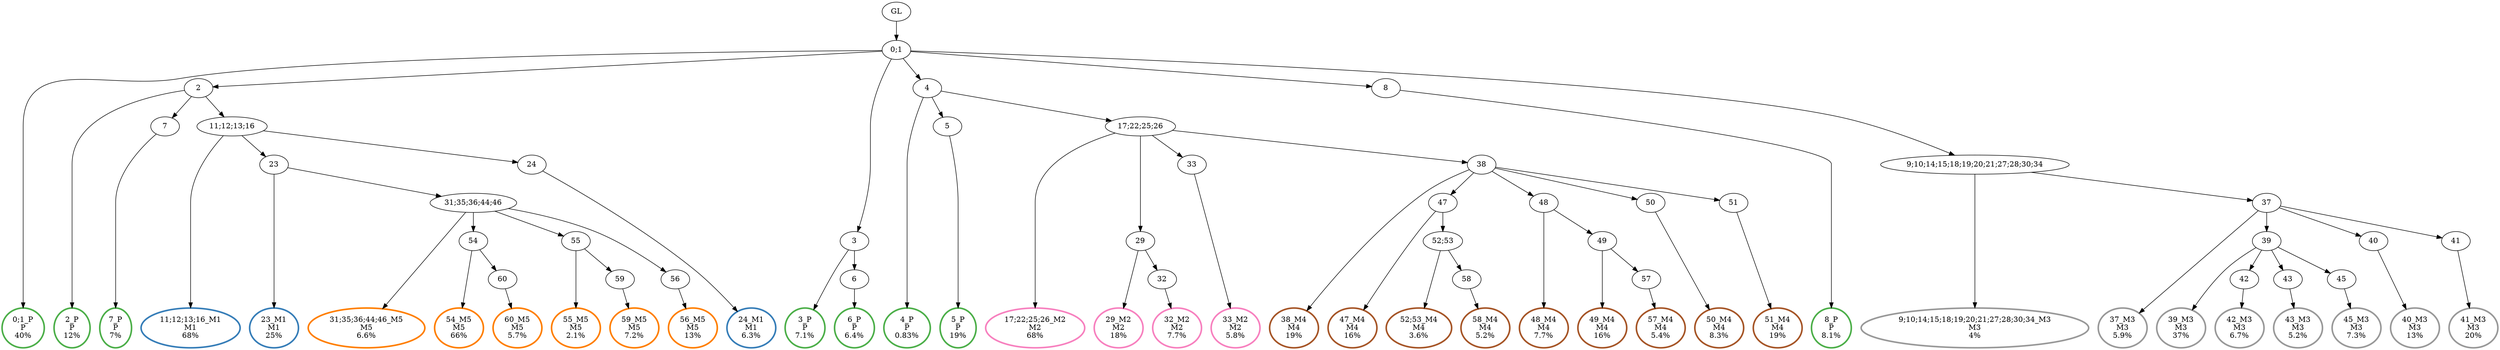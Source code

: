 digraph T {
	{
		rank=same
		74 [penwidth=3,colorscheme=set19,color=3,label="0;1_P\nP\n40%"]
		72 [penwidth=3,colorscheme=set19,color=3,label="2_P\nP\n12%"]
		70 [penwidth=3,colorscheme=set19,color=3,label="7_P\nP\n7%"]
		68 [penwidth=3,colorscheme=set19,color=3,label="3_P\nP\n7.1%"]
		66 [penwidth=3,colorscheme=set19,color=3,label="6_P\nP\n6.4%"]
		64 [penwidth=3,colorscheme=set19,color=3,label="4_P\nP\n0.83%"]
		62 [penwidth=3,colorscheme=set19,color=3,label="5_P\nP\n19%"]
		60 [penwidth=3,colorscheme=set19,color=3,label="8_P\nP\n8.1%"]
		58 [penwidth=3,colorscheme=set19,color=2,label="11;12;13;16_M1\nM1\n68%"]
		56 [penwidth=3,colorscheme=set19,color=2,label="23_M1\nM1\n25%"]
		54 [penwidth=3,colorscheme=set19,color=2,label="24_M1\nM1\n6.3%"]
		52 [penwidth=3,colorscheme=set19,color=8,label="17;22;25;26_M2\nM2\n68%"]
		50 [penwidth=3,colorscheme=set19,color=8,label="29_M2\nM2\n18%"]
		48 [penwidth=3,colorscheme=set19,color=8,label="32_M2\nM2\n7.7%"]
		46 [penwidth=3,colorscheme=set19,color=8,label="33_M2\nM2\n5.8%"]
		44 [penwidth=3,colorscheme=set19,color=9,label="9;10;14;15;18;19;20;21;27;28;30;34_M3\nM3\n4%"]
		42 [penwidth=3,colorscheme=set19,color=9,label="37_M3\nM3\n5.9%"]
		40 [penwidth=3,colorscheme=set19,color=9,label="39_M3\nM3\n37%"]
		38 [penwidth=3,colorscheme=set19,color=9,label="42_M3\nM3\n6.7%"]
		36 [penwidth=3,colorscheme=set19,color=9,label="43_M3\nM3\n5.2%"]
		34 [penwidth=3,colorscheme=set19,color=9,label="45_M3\nM3\n7.3%"]
		32 [penwidth=3,colorscheme=set19,color=9,label="40_M3\nM3\n13%"]
		30 [penwidth=3,colorscheme=set19,color=9,label="41_M3\nM3\n20%"]
		28 [penwidth=3,colorscheme=set19,color=7,label="38_M4\nM4\n19%"]
		26 [penwidth=3,colorscheme=set19,color=7,label="47_M4\nM4\n16%"]
		24 [penwidth=3,colorscheme=set19,color=7,label="52;53_M4\nM4\n3.6%"]
		22 [penwidth=3,colorscheme=set19,color=7,label="58_M4\nM4\n5.2%"]
		20 [penwidth=3,colorscheme=set19,color=7,label="48_M4\nM4\n7.7%"]
		18 [penwidth=3,colorscheme=set19,color=7,label="49_M4\nM4\n16%"]
		16 [penwidth=3,colorscheme=set19,color=7,label="57_M4\nM4\n5.4%"]
		14 [penwidth=3,colorscheme=set19,color=7,label="50_M4\nM4\n8.3%"]
		12 [penwidth=3,colorscheme=set19,color=7,label="51_M4\nM4\n19%"]
		10 [penwidth=3,colorscheme=set19,color=5,label="31;35;36;44;46_M5\nM5\n6.6%"]
		8 [penwidth=3,colorscheme=set19,color=5,label="54_M5\nM5\n66%"]
		6 [penwidth=3,colorscheme=set19,color=5,label="60_M5\nM5\n5.7%"]
		4 [penwidth=3,colorscheme=set19,color=5,label="55_M5\nM5\n2.1%"]
		2 [penwidth=3,colorscheme=set19,color=5,label="59_M5\nM5\n7.2%"]
		0 [penwidth=3,colorscheme=set19,color=5,label="56_M5\nM5\n13%"]
	}
	76 [label="GL"]
	75 [label="0;1"]
	73 [label="2"]
	71 [label="7"]
	69 [label="3"]
	67 [label="6"]
	65 [label="4"]
	63 [label="5"]
	61 [label="8"]
	59 [label="11;12;13;16"]
	57 [label="23"]
	55 [label="24"]
	53 [label="17;22;25;26"]
	51 [label="29"]
	49 [label="32"]
	47 [label="33"]
	45 [label="9;10;14;15;18;19;20;21;27;28;30;34"]
	43 [label="37"]
	41 [label="39"]
	39 [label="42"]
	37 [label="43"]
	35 [label="45"]
	33 [label="40"]
	31 [label="41"]
	29 [label="38"]
	27 [label="47"]
	25 [label="52;53"]
	23 [label="58"]
	21 [label="48"]
	19 [label="49"]
	17 [label="57"]
	15 [label="50"]
	13 [label="51"]
	11 [label="31;35;36;44;46"]
	9 [label="54"]
	7 [label="60"]
	5 [label="55"]
	3 [label="59"]
	1 [label="56"]
	76 -> 75
	75 -> 74
	75 -> 73
	75 -> 69
	75 -> 65
	75 -> 61
	75 -> 45
	73 -> 72
	73 -> 71
	73 -> 59
	71 -> 70
	69 -> 68
	69 -> 67
	67 -> 66
	65 -> 64
	65 -> 63
	65 -> 53
	63 -> 62
	61 -> 60
	59 -> 58
	59 -> 57
	59 -> 55
	57 -> 56
	57 -> 11
	55 -> 54
	53 -> 52
	53 -> 51
	53 -> 47
	53 -> 29
	51 -> 50
	51 -> 49
	49 -> 48
	47 -> 46
	45 -> 44
	45 -> 43
	43 -> 42
	43 -> 41
	43 -> 33
	43 -> 31
	41 -> 40
	41 -> 39
	41 -> 37
	41 -> 35
	39 -> 38
	37 -> 36
	35 -> 34
	33 -> 32
	31 -> 30
	29 -> 28
	29 -> 27
	29 -> 21
	29 -> 15
	29 -> 13
	27 -> 26
	27 -> 25
	25 -> 24
	25 -> 23
	23 -> 22
	21 -> 20
	21 -> 19
	19 -> 18
	19 -> 17
	17 -> 16
	15 -> 14
	13 -> 12
	11 -> 10
	11 -> 9
	11 -> 5
	11 -> 1
	9 -> 8
	9 -> 7
	7 -> 6
	5 -> 4
	5 -> 3
	3 -> 2
	1 -> 0
}
